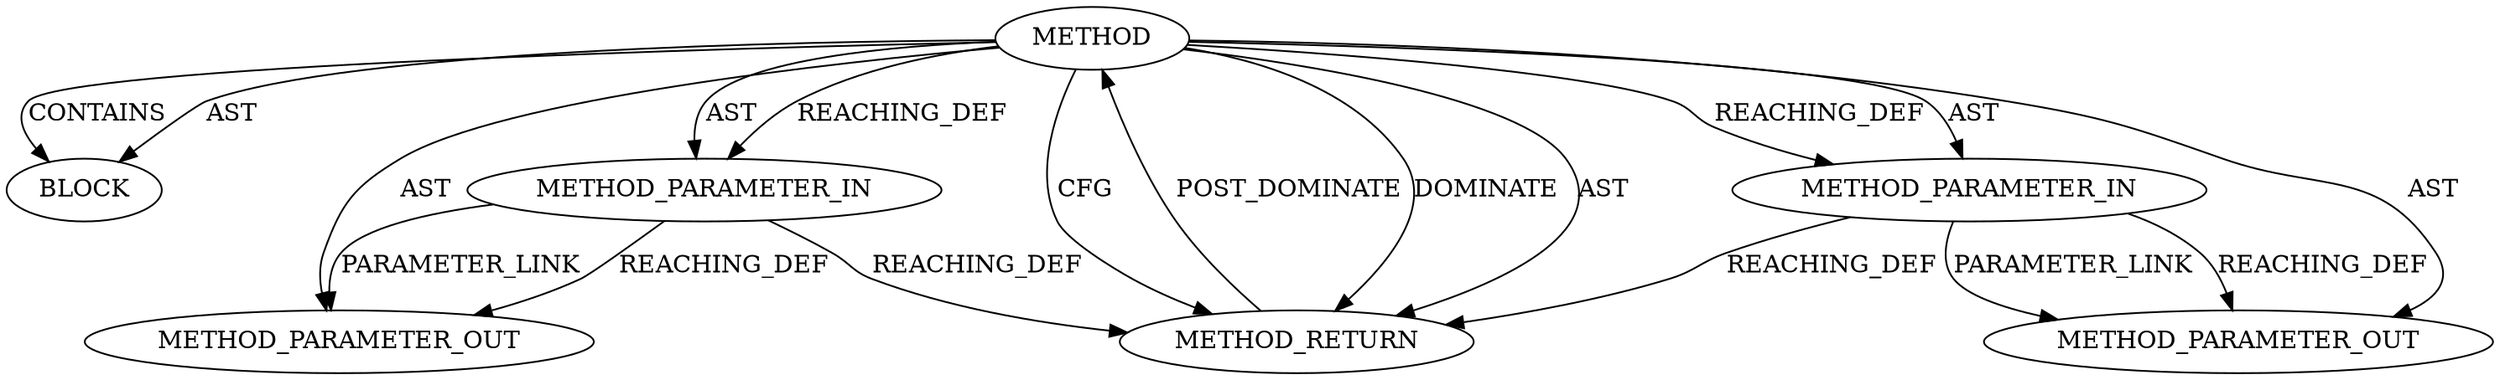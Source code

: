 digraph {
  26435 [label=BLOCK ORDER=1 ARGUMENT_INDEX=1 CODE="<empty>" TYPE_FULL_NAME="ANY"]
  26433 [label=METHOD_PARAMETER_IN ORDER=1 CODE="p1" IS_VARIADIC=false TYPE_FULL_NAME="ANY" EVALUATION_STRATEGY="BY_VALUE" INDEX=1 NAME="p1"]
  27573 [label=METHOD_PARAMETER_OUT ORDER=2 CODE="p2" IS_VARIADIC=false TYPE_FULL_NAME="ANY" EVALUATION_STRATEGY="BY_VALUE" INDEX=2 NAME="p2"]
  26432 [label=METHOD AST_PARENT_TYPE="NAMESPACE_BLOCK" AST_PARENT_FULL_NAME="<global>" ORDER=0 CODE="<empty>" FULL_NAME="bn_wexpand" IS_EXTERNAL=true FILENAME="<empty>" SIGNATURE="" NAME="bn_wexpand"]
  27572 [label=METHOD_PARAMETER_OUT ORDER=1 CODE="p1" IS_VARIADIC=false TYPE_FULL_NAME="ANY" EVALUATION_STRATEGY="BY_VALUE" INDEX=1 NAME="p1"]
  26434 [label=METHOD_PARAMETER_IN ORDER=2 CODE="p2" IS_VARIADIC=false TYPE_FULL_NAME="ANY" EVALUATION_STRATEGY="BY_VALUE" INDEX=2 NAME="p2"]
  26436 [label=METHOD_RETURN ORDER=2 CODE="RET" TYPE_FULL_NAME="ANY" EVALUATION_STRATEGY="BY_VALUE"]
  26433 -> 27572 [label=PARAMETER_LINK ]
  26433 -> 26436 [label=REACHING_DEF VARIABLE="p1"]
  26432 -> 26433 [label=AST ]
  26434 -> 26436 [label=REACHING_DEF VARIABLE="p2"]
  26432 -> 27573 [label=AST ]
  26432 -> 27572 [label=AST ]
  26432 -> 26434 [label=REACHING_DEF VARIABLE=""]
  26432 -> 26436 [label=CFG ]
  26432 -> 26435 [label=CONTAINS ]
  26433 -> 27572 [label=REACHING_DEF VARIABLE="p1"]
  26434 -> 27573 [label=REACHING_DEF VARIABLE="p2"]
  26432 -> 26435 [label=AST ]
  26434 -> 27573 [label=PARAMETER_LINK ]
  26432 -> 26434 [label=AST ]
  26436 -> 26432 [label=POST_DOMINATE ]
  26432 -> 26433 [label=REACHING_DEF VARIABLE=""]
  26432 -> 26436 [label=DOMINATE ]
  26432 -> 26436 [label=AST ]
}

